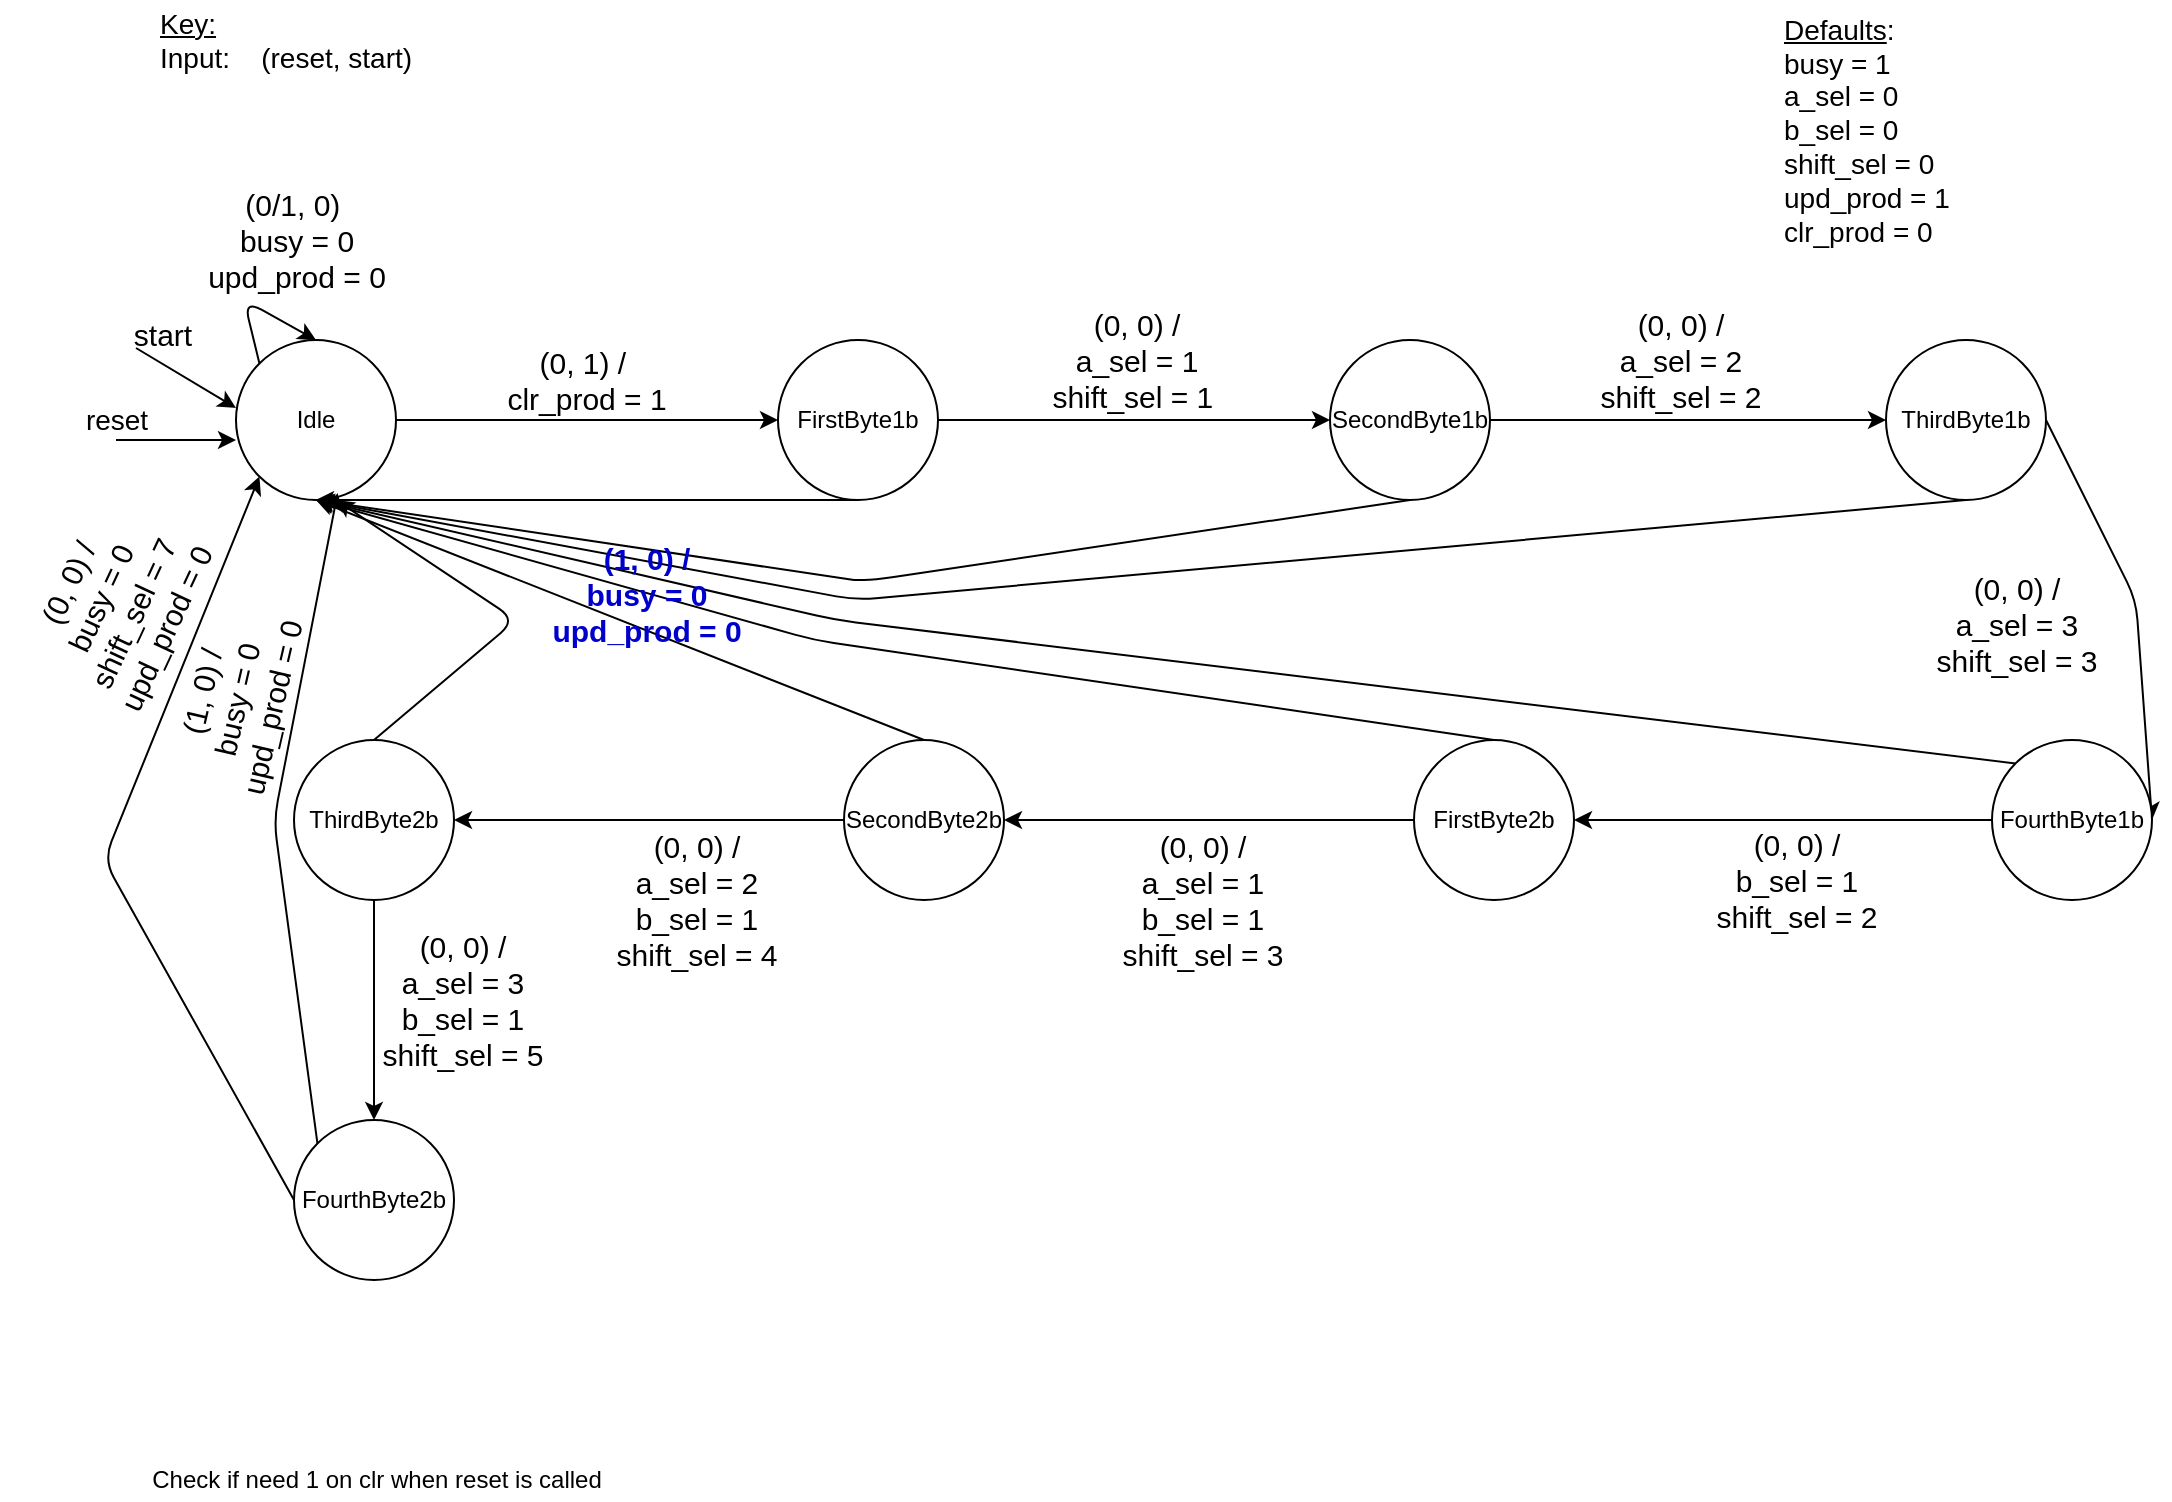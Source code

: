 <mxfile>
    <diagram id="11W8mvZUYZ1ZUlANgrgC" name="Page-1">
        <mxGraphModel dx="1204" dy="823" grid="1" gridSize="10" guides="1" tooltips="1" connect="1" arrows="1" fold="1" page="1" pageScale="1" pageWidth="1100" pageHeight="850" math="0" shadow="0">
            <root>
                <mxCell id="0"/>
                <mxCell id="1" parent="0"/>
                <mxCell id="22" style="edgeStyle=none;html=1;exitX=1;exitY=0.5;exitDx=0;exitDy=0;" parent="1" source="2" target="3" edge="1">
                    <mxGeometry relative="1" as="geometry"/>
                </mxCell>
                <mxCell id="2" value="Idle" style="ellipse;whiteSpace=wrap;html=1;aspect=fixed;" parent="1" vertex="1">
                    <mxGeometry x="120" y="210" width="80" height="80" as="geometry"/>
                </mxCell>
                <mxCell id="23" style="edgeStyle=none;html=1;exitX=0.5;exitY=1;exitDx=0;exitDy=0;entryX=0.5;entryY=1;entryDx=0;entryDy=0;" parent="1" source="3" target="2" edge="1">
                    <mxGeometry relative="1" as="geometry"/>
                </mxCell>
                <mxCell id="27" style="edgeStyle=none;html=1;exitX=1;exitY=0.5;exitDx=0;exitDy=0;entryX=0;entryY=0.5;entryDx=0;entryDy=0;" parent="1" source="3" target="4" edge="1">
                    <mxGeometry relative="1" as="geometry"/>
                </mxCell>
                <mxCell id="3" value="FirstByte1b" style="ellipse;whiteSpace=wrap;html=1;aspect=fixed;" parent="1" vertex="1">
                    <mxGeometry x="391" y="210" width="80" height="80" as="geometry"/>
                </mxCell>
                <mxCell id="30" style="edgeStyle=none;html=1;exitX=0.5;exitY=1;exitDx=0;exitDy=0;entryX=0.5;entryY=1;entryDx=0;entryDy=0;startArrow=none;" parent="1" target="2" edge="1">
                    <mxGeometry relative="1" as="geometry">
                        <mxPoint x="429" y="330" as="sourcePoint"/>
                        <Array as="points"/>
                    </mxGeometry>
                </mxCell>
                <mxCell id="31" style="edgeStyle=none;html=1;exitX=1;exitY=0.5;exitDx=0;exitDy=0;entryX=0;entryY=0.5;entryDx=0;entryDy=0;" parent="1" source="4" target="5" edge="1">
                    <mxGeometry relative="1" as="geometry"/>
                </mxCell>
                <mxCell id="4" value="SecondByte1b" style="ellipse;whiteSpace=wrap;html=1;aspect=fixed;" parent="1" vertex="1">
                    <mxGeometry x="667" y="210" width="80" height="80" as="geometry"/>
                </mxCell>
                <mxCell id="38" style="edgeStyle=none;html=1;exitX=1;exitY=0.5;exitDx=0;exitDy=0;entryX=1;entryY=0.5;entryDx=0;entryDy=0;" parent="1" source="5" target="36" edge="1">
                    <mxGeometry relative="1" as="geometry">
                        <Array as="points">
                            <mxPoint x="1070" y="340"/>
                        </Array>
                    </mxGeometry>
                </mxCell>
                <mxCell id="67" style="edgeStyle=none;html=1;exitX=0.5;exitY=1;exitDx=0;exitDy=0;entryX=0.5;entryY=1;entryDx=0;entryDy=0;fontSize=15;fontColor=#0000CC;" parent="1" source="5" target="2" edge="1">
                    <mxGeometry relative="1" as="geometry">
                        <Array as="points">
                            <mxPoint x="430" y="340"/>
                        </Array>
                    </mxGeometry>
                </mxCell>
                <mxCell id="5" value="ThirdByte1b" style="ellipse;whiteSpace=wrap;html=1;aspect=fixed;" parent="1" vertex="1">
                    <mxGeometry x="945" y="210" width="80" height="80" as="geometry"/>
                </mxCell>
                <mxCell id="52" style="edgeStyle=none;html=1;exitX=0.5;exitY=1;exitDx=0;exitDy=0;" parent="1" source="6" target="51" edge="1">
                    <mxGeometry relative="1" as="geometry"/>
                </mxCell>
                <mxCell id="66" style="edgeStyle=none;html=1;exitX=0.5;exitY=0;exitDx=0;exitDy=0;fontSize=15;fontColor=#0000CC;" parent="1" source="6" edge="1">
                    <mxGeometry relative="1" as="geometry">
                        <mxPoint x="170" y="290" as="targetPoint"/>
                        <Array as="points">
                            <mxPoint x="260" y="350"/>
                        </Array>
                    </mxGeometry>
                </mxCell>
                <mxCell id="6" value="ThirdByte2b" style="ellipse;whiteSpace=wrap;html=1;aspect=fixed;" parent="1" vertex="1">
                    <mxGeometry x="149" y="410" width="80" height="80" as="geometry"/>
                </mxCell>
                <mxCell id="47" style="edgeStyle=none;html=1;exitX=0.5;exitY=0;exitDx=0;exitDy=0;entryX=0.5;entryY=1;entryDx=0;entryDy=0;" parent="1" source="7" target="2" edge="1">
                    <mxGeometry relative="1" as="geometry"/>
                </mxCell>
                <mxCell id="48" style="edgeStyle=none;html=1;exitX=0;exitY=0.5;exitDx=0;exitDy=0;entryX=1;entryY=0.5;entryDx=0;entryDy=0;" parent="1" source="7" target="6" edge="1">
                    <mxGeometry relative="1" as="geometry"/>
                </mxCell>
                <mxCell id="7" value="SecondByte2b" style="ellipse;whiteSpace=wrap;html=1;aspect=fixed;" parent="1" vertex="1">
                    <mxGeometry x="424" y="410" width="80" height="80" as="geometry"/>
                </mxCell>
                <mxCell id="44" style="edgeStyle=none;html=1;exitX=0.5;exitY=0;exitDx=0;exitDy=0;entryX=0.5;entryY=1;entryDx=0;entryDy=0;" parent="1" source="8" target="2" edge="1">
                    <mxGeometry relative="1" as="geometry">
                        <Array as="points">
                            <mxPoint x="409" y="360"/>
                        </Array>
                    </mxGeometry>
                </mxCell>
                <mxCell id="45" style="edgeStyle=none;html=1;exitX=0;exitY=0.5;exitDx=0;exitDy=0;entryX=1;entryY=0.5;entryDx=0;entryDy=0;" parent="1" source="8" target="7" edge="1">
                    <mxGeometry relative="1" as="geometry"/>
                </mxCell>
                <mxCell id="8" value="FirstByte2b" style="ellipse;whiteSpace=wrap;html=1;aspect=fixed;" parent="1" vertex="1">
                    <mxGeometry x="709" y="410" width="80" height="80" as="geometry"/>
                </mxCell>
                <mxCell id="9" value="" style="endArrow=classic;html=1;" parent="1" edge="1">
                    <mxGeometry width="50" height="50" relative="1" as="geometry">
                        <mxPoint x="70" y="214" as="sourcePoint"/>
                        <mxPoint x="120" y="244" as="targetPoint"/>
                    </mxGeometry>
                </mxCell>
                <mxCell id="10" value="start" style="text;html=1;align=center;verticalAlign=middle;resizable=0;points=[];autosize=1;strokeColor=none;fillColor=none;fontSize=15;" parent="1" vertex="1">
                    <mxGeometry x="63" y="197" width="40" height="20" as="geometry"/>
                </mxCell>
                <mxCell id="17" style="edgeStyle=none;html=1;exitX=0;exitY=0;exitDx=0;exitDy=0;entryX=0.5;entryY=0;entryDx=0;entryDy=0;" parent="1" source="2" target="2" edge="1">
                    <mxGeometry relative="1" as="geometry">
                        <Array as="points">
                            <mxPoint x="124" y="190"/>
                        </Array>
                    </mxGeometry>
                </mxCell>
                <mxCell id="18" value="(0/1, 0)&amp;nbsp;&lt;br&gt;busy = 0&lt;br&gt;upd_prod = 0" style="text;html=1;align=center;verticalAlign=middle;resizable=0;points=[];autosize=1;strokeColor=none;fillColor=none;fontSize=15;" parent="1" vertex="1">
                    <mxGeometry x="100" y="130" width="100" height="60" as="geometry"/>
                </mxCell>
                <mxCell id="25" value="(0, 1) /&amp;nbsp;&lt;br&gt;clr_prod = 1" style="text;html=1;align=center;verticalAlign=middle;resizable=0;points=[];autosize=1;strokeColor=none;fillColor=none;fontSize=15;" parent="1" vertex="1">
                    <mxGeometry x="245" y="210" width="100" height="40" as="geometry"/>
                </mxCell>
                <mxCell id="28" value="(0, 0) /&lt;br&gt;a_sel = 1&lt;br&gt;shift_sel = 1&amp;nbsp;" style="text;html=1;align=center;verticalAlign=middle;resizable=0;points=[];autosize=1;strokeColor=none;fillColor=none;fontSize=15;" parent="1" vertex="1">
                    <mxGeometry x="520" y="190" width="100" height="60" as="geometry"/>
                </mxCell>
                <mxCell id="32" value="(0, 0) /&lt;br&gt;a_sel = 2&lt;br&gt;shift_sel = 2" style="text;html=1;align=center;verticalAlign=middle;resizable=0;points=[];autosize=1;strokeColor=none;fillColor=none;fontSize=15;" parent="1" vertex="1">
                    <mxGeometry x="792" y="190" width="100" height="60" as="geometry"/>
                </mxCell>
                <mxCell id="34" value="" style="edgeStyle=none;html=1;exitX=0.5;exitY=1;exitDx=0;exitDy=0;entryX=0.5;entryY=1;entryDx=0;entryDy=0;endArrow=none;" parent="1" source="4" edge="1">
                    <mxGeometry relative="1" as="geometry">
                        <mxPoint x="669" y="290" as="sourcePoint"/>
                        <mxPoint x="429" y="330" as="targetPoint"/>
                        <Array as="points">
                            <mxPoint x="439" y="330"/>
                        </Array>
                    </mxGeometry>
                </mxCell>
                <mxCell id="35" value="Check if need 1 on clr when reset is called" style="text;html=1;align=center;verticalAlign=middle;resizable=0;points=[];autosize=1;strokeColor=none;fillColor=none;" parent="1" vertex="1">
                    <mxGeometry x="70" y="770" width="240" height="20" as="geometry"/>
                </mxCell>
                <mxCell id="41" style="edgeStyle=none;html=1;exitX=0;exitY=0.5;exitDx=0;exitDy=0;entryX=1;entryY=0.5;entryDx=0;entryDy=0;" parent="1" source="36" target="8" edge="1">
                    <mxGeometry relative="1" as="geometry"/>
                </mxCell>
                <mxCell id="69" style="edgeStyle=none;html=1;exitX=0;exitY=0;exitDx=0;exitDy=0;entryX=0.5;entryY=1;entryDx=0;entryDy=0;fontSize=15;fontColor=#0000CC;" parent="1" source="36" target="2" edge="1">
                    <mxGeometry relative="1" as="geometry">
                        <Array as="points">
                            <mxPoint x="420" y="350"/>
                        </Array>
                    </mxGeometry>
                </mxCell>
                <mxCell id="36" value="FourthByte1b" style="ellipse;whiteSpace=wrap;html=1;aspect=fixed;" parent="1" vertex="1">
                    <mxGeometry x="998" y="410" width="80" height="80" as="geometry"/>
                </mxCell>
                <mxCell id="39" value="(0, 0) /&lt;br&gt;a_sel = 3&lt;br&gt;shift_sel = 3&lt;br style=&quot;font-size: 15px&quot;&gt;&amp;nbsp;" style="text;html=1;align=center;verticalAlign=middle;resizable=0;points=[];autosize=1;strokeColor=none;fillColor=none;fontSize=15;" parent="1" vertex="1">
                    <mxGeometry x="960" y="321" width="100" height="80" as="geometry"/>
                </mxCell>
                <mxCell id="42" value="(0, 0) /&lt;br&gt;b_sel = 1&lt;br&gt;shift_sel = 2" style="text;html=1;align=center;verticalAlign=middle;resizable=0;points=[];autosize=1;strokeColor=none;fillColor=none;fontSize=15;" parent="1" vertex="1">
                    <mxGeometry x="850" y="450" width="100" height="60" as="geometry"/>
                </mxCell>
                <mxCell id="46" value="(0, 0) /&lt;br&gt;a_sel = 1&lt;br&gt;b_sel = 1&lt;br&gt;shift_sel = 3" style="text;html=1;align=center;verticalAlign=middle;resizable=0;points=[];autosize=1;strokeColor=none;fillColor=none;fontSize=15;" parent="1" vertex="1">
                    <mxGeometry x="553" y="450" width="100" height="80" as="geometry"/>
                </mxCell>
                <mxCell id="49" value="(0, 0) /&lt;br&gt;a_sel = 2&lt;br&gt;b_sel = 1&lt;br&gt;shift_sel = 4" style="text;html=1;align=center;verticalAlign=middle;resizable=0;points=[];autosize=1;strokeColor=none;fillColor=none;fontSize=15;" parent="1" vertex="1">
                    <mxGeometry x="300" y="450" width="100" height="80" as="geometry"/>
                </mxCell>
                <mxCell id="54" style="edgeStyle=none;html=1;exitX=0;exitY=0;exitDx=0;exitDy=0;entryX=0.635;entryY=0.957;entryDx=0;entryDy=0;entryPerimeter=0;" parent="1" source="51" target="2" edge="1">
                    <mxGeometry relative="1" as="geometry">
                        <mxPoint x="189" y="290" as="targetPoint"/>
                        <Array as="points">
                            <mxPoint x="139" y="450"/>
                        </Array>
                    </mxGeometry>
                </mxCell>
                <mxCell id="55" style="edgeStyle=none;html=1;exitX=0;exitY=0.5;exitDx=0;exitDy=0;entryX=0;entryY=1;entryDx=0;entryDy=0;" parent="1" source="51" target="2" edge="1">
                    <mxGeometry relative="1" as="geometry">
                        <Array as="points">
                            <mxPoint x="54" y="470"/>
                        </Array>
                    </mxGeometry>
                </mxCell>
                <mxCell id="51" value="FourthByte2b" style="ellipse;whiteSpace=wrap;html=1;aspect=fixed;" parent="1" vertex="1">
                    <mxGeometry x="149" y="600" width="80" height="80" as="geometry"/>
                </mxCell>
                <mxCell id="53" value="(0, 0) /&lt;br&gt;a_sel = 3&lt;br&gt;b_sel = 1&lt;br&gt;shift_sel = 5" style="text;html=1;align=center;verticalAlign=middle;resizable=0;points=[];autosize=1;strokeColor=none;fillColor=none;fontSize=15;" parent="1" vertex="1">
                    <mxGeometry x="183" y="500" width="100" height="80" as="geometry"/>
                </mxCell>
                <mxCell id="56" value="(0, 0) /&lt;br&gt;busy = 0&lt;br&gt;shift_sel = 7&lt;br&gt;upd_prod = 0" style="text;html=1;align=center;verticalAlign=middle;resizable=0;points=[];autosize=1;strokeColor=none;fillColor=none;rotation=295;fontSize=15;" parent="1" vertex="1">
                    <mxGeometry x="10" y="303" width="100" height="80" as="geometry"/>
                </mxCell>
                <mxCell id="57" value="(1, 0) /&lt;br&gt;busy = 0&lt;br&gt;upd_prod = 0" style="text;html=1;align=center;verticalAlign=middle;resizable=0;points=[];autosize=1;strokeColor=none;fillColor=none;rotation=283;fontSize=15;" parent="1" vertex="1">
                    <mxGeometry x="70" y="360" width="100" height="60" as="geometry"/>
                </mxCell>
                <mxCell id="65" value="(1, 0) /&lt;br&gt;busy = 0&lt;br&gt;upd_prod = 0" style="text;html=1;align=center;verticalAlign=middle;resizable=0;points=[];autosize=1;strokeColor=none;fontColor=#0000CC;fontStyle=1;fontSize=15;" parent="1" vertex="1">
                    <mxGeometry x="270" y="307" width="110" height="60" as="geometry"/>
                </mxCell>
                <mxCell id="70" value="&lt;font style=&quot;font-size: 14px&quot;&gt;&lt;u&gt;Defaults&lt;/u&gt;:&lt;br&gt;busy = 1&lt;br&gt;a_sel = 0&lt;br&gt;b_sel = 0&lt;br&gt;shift_sel = 0&lt;br&gt;upd_prod = 1&lt;br&gt;clr_prod = 0&lt;/font&gt;" style="text;html=1;align=left;verticalAlign=middle;resizable=0;points=[];autosize=1;strokeColor=none;fillColor=none;" vertex="1" parent="1">
                    <mxGeometry x="892" y="50" width="100" height="110" as="geometry"/>
                </mxCell>
                <mxCell id="72" value="&lt;u&gt;Key:&lt;/u&gt;&lt;br&gt;&lt;div&gt;&lt;span&gt;Input:&amp;nbsp; &amp;nbsp; (reset, start)&lt;/span&gt;&lt;/div&gt;" style="text;html=1;align=left;verticalAlign=middle;resizable=0;points=[];autosize=1;strokeColor=none;fillColor=none;fontSize=14;" vertex="1" parent="1">
                    <mxGeometry x="80" y="40" width="140" height="40" as="geometry"/>
                </mxCell>
                <mxCell id="73" value="" style="endArrow=classic;html=1;fontSize=14;" edge="1" parent="1">
                    <mxGeometry width="50" height="50" relative="1" as="geometry">
                        <mxPoint x="60" y="260" as="sourcePoint"/>
                        <mxPoint x="120" y="260" as="targetPoint"/>
                    </mxGeometry>
                </mxCell>
                <mxCell id="74" value="reset" style="text;html=1;align=center;verticalAlign=middle;resizable=0;points=[];autosize=1;strokeColor=none;fillColor=none;fontSize=14;" vertex="1" parent="1">
                    <mxGeometry x="35" y="240" width="50" height="20" as="geometry"/>
                </mxCell>
            </root>
        </mxGraphModel>
    </diagram>
</mxfile>